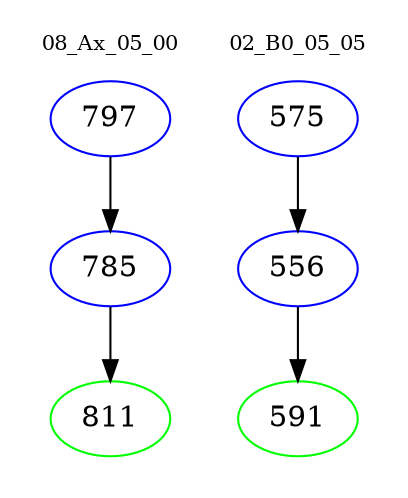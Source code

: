 digraph{
subgraph cluster_0 {
color = white
label = "08_Ax_05_00";
fontsize=10;
T0_797 [label="797", color="blue"]
T0_797 -> T0_785 [color="black"]
T0_785 [label="785", color="blue"]
T0_785 -> T0_811 [color="black"]
T0_811 [label="811", color="green"]
}
subgraph cluster_1 {
color = white
label = "02_B0_05_05";
fontsize=10;
T1_575 [label="575", color="blue"]
T1_575 -> T1_556 [color="black"]
T1_556 [label="556", color="blue"]
T1_556 -> T1_591 [color="black"]
T1_591 [label="591", color="green"]
}
}
